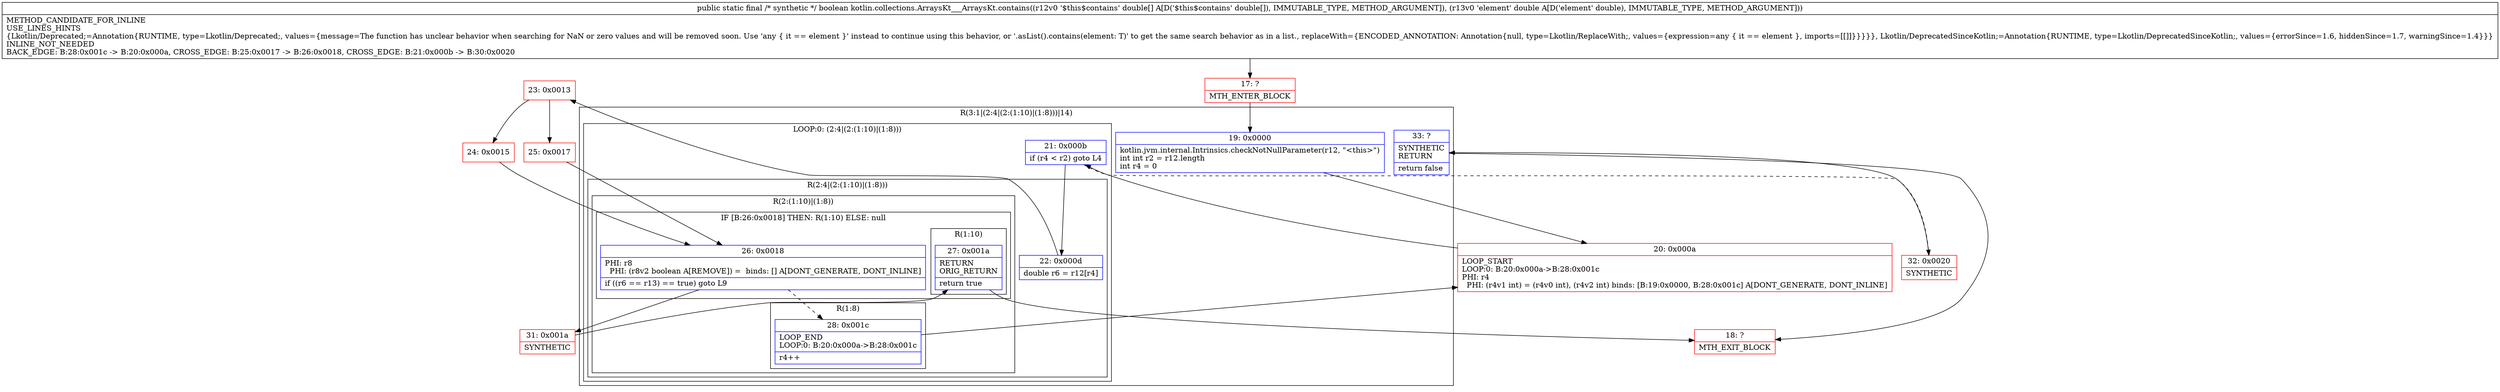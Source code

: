 digraph "CFG forkotlin.collections.ArraysKt___ArraysKt.contains([DD)Z" {
subgraph cluster_Region_2145389433 {
label = "R(3:1|(2:4|(2:(1:10)|(1:8)))|14)";
node [shape=record,color=blue];
Node_19 [shape=record,label="{19\:\ 0x0000|kotlin.jvm.internal.Intrinsics.checkNotNullParameter(r12, \"\<this\>\")\lint int r2 = r12.length\lint r4 = 0\l}"];
subgraph cluster_LoopRegion_1151213799 {
label = "LOOP:0: (2:4|(2:(1:10)|(1:8)))";
node [shape=record,color=blue];
Node_21 [shape=record,label="{21\:\ 0x000b|if (r4 \< r2) goto L4\l}"];
subgraph cluster_Region_1682623320 {
label = "R(2:4|(2:(1:10)|(1:8)))";
node [shape=record,color=blue];
Node_22 [shape=record,label="{22\:\ 0x000d|double r6 = r12[r4]\l}"];
subgraph cluster_Region_30781936 {
label = "R(2:(1:10)|(1:8))";
node [shape=record,color=blue];
subgraph cluster_IfRegion_453951339 {
label = "IF [B:26:0x0018] THEN: R(1:10) ELSE: null";
node [shape=record,color=blue];
Node_26 [shape=record,label="{26\:\ 0x0018|PHI: r8 \l  PHI: (r8v2 boolean A[REMOVE]) =  binds: [] A[DONT_GENERATE, DONT_INLINE]\l|if ((r6 == r13) == true) goto L9\l}"];
subgraph cluster_Region_540600368 {
label = "R(1:10)";
node [shape=record,color=blue];
Node_27 [shape=record,label="{27\:\ 0x001a|RETURN\lORIG_RETURN\l|return true\l}"];
}
}
subgraph cluster_Region_1871410001 {
label = "R(1:8)";
node [shape=record,color=blue];
Node_28 [shape=record,label="{28\:\ 0x001c|LOOP_END\lLOOP:0: B:20:0x000a\-\>B:28:0x001c\l|r4++\l}"];
}
}
}
}
Node_33 [shape=record,label="{33\:\ ?|SYNTHETIC\lRETURN\l|return false\l}"];
}
Node_17 [shape=record,color=red,label="{17\:\ ?|MTH_ENTER_BLOCK\l}"];
Node_20 [shape=record,color=red,label="{20\:\ 0x000a|LOOP_START\lLOOP:0: B:20:0x000a\-\>B:28:0x001c\lPHI: r4 \l  PHI: (r4v1 int) = (r4v0 int), (r4v2 int) binds: [B:19:0x0000, B:28:0x001c] A[DONT_GENERATE, DONT_INLINE]\l}"];
Node_23 [shape=record,color=red,label="{23\:\ 0x0013}"];
Node_24 [shape=record,color=red,label="{24\:\ 0x0015}"];
Node_31 [shape=record,color=red,label="{31\:\ 0x001a|SYNTHETIC\l}"];
Node_18 [shape=record,color=red,label="{18\:\ ?|MTH_EXIT_BLOCK\l}"];
Node_25 [shape=record,color=red,label="{25\:\ 0x0017}"];
Node_32 [shape=record,color=red,label="{32\:\ 0x0020|SYNTHETIC\l}"];
MethodNode[shape=record,label="{public static final \/* synthetic *\/ boolean kotlin.collections.ArraysKt___ArraysKt.contains((r12v0 '$this$contains' double[] A[D('$this$contains' double[]), IMMUTABLE_TYPE, METHOD_ARGUMENT]), (r13v0 'element' double A[D('element' double), IMMUTABLE_TYPE, METHOD_ARGUMENT]))  | METHOD_CANDIDATE_FOR_INLINE\lUSE_LINES_HINTS\l\{Lkotlin\/Deprecated;=Annotation\{RUNTIME, type=Lkotlin\/Deprecated;, values=\{message=The function has unclear behavior when searching for NaN or zero values and will be removed soon. Use 'any \{ it == element \}' instead to continue using this behavior, or '.asList().contains(element: T)' to get the same search behavior as in a list., replaceWith=\{ENCODED_ANNOTATION: Annotation\{null, type=Lkotlin\/ReplaceWith;, values=\{expression=any \{ it == element \}, imports=[[]]\}\}\}\}\}, Lkotlin\/DeprecatedSinceKotlin;=Annotation\{RUNTIME, type=Lkotlin\/DeprecatedSinceKotlin;, values=\{errorSince=1.6, hiddenSince=1.7, warningSince=1.4\}\}\}\lINLINE_NOT_NEEDED\lBACK_EDGE: B:28:0x001c \-\> B:20:0x000a, CROSS_EDGE: B:25:0x0017 \-\> B:26:0x0018, CROSS_EDGE: B:21:0x000b \-\> B:30:0x0020\l}"];
MethodNode -> Node_17;Node_19 -> Node_20;
Node_21 -> Node_22;
Node_21 -> Node_32[style=dashed];
Node_22 -> Node_23;
Node_26 -> Node_28[style=dashed];
Node_26 -> Node_31;
Node_27 -> Node_18;
Node_28 -> Node_20;
Node_33 -> Node_18;
Node_17 -> Node_19;
Node_20 -> Node_21;
Node_23 -> Node_24;
Node_23 -> Node_25;
Node_24 -> Node_26;
Node_31 -> Node_27;
Node_25 -> Node_26;
Node_32 -> Node_33;
}

